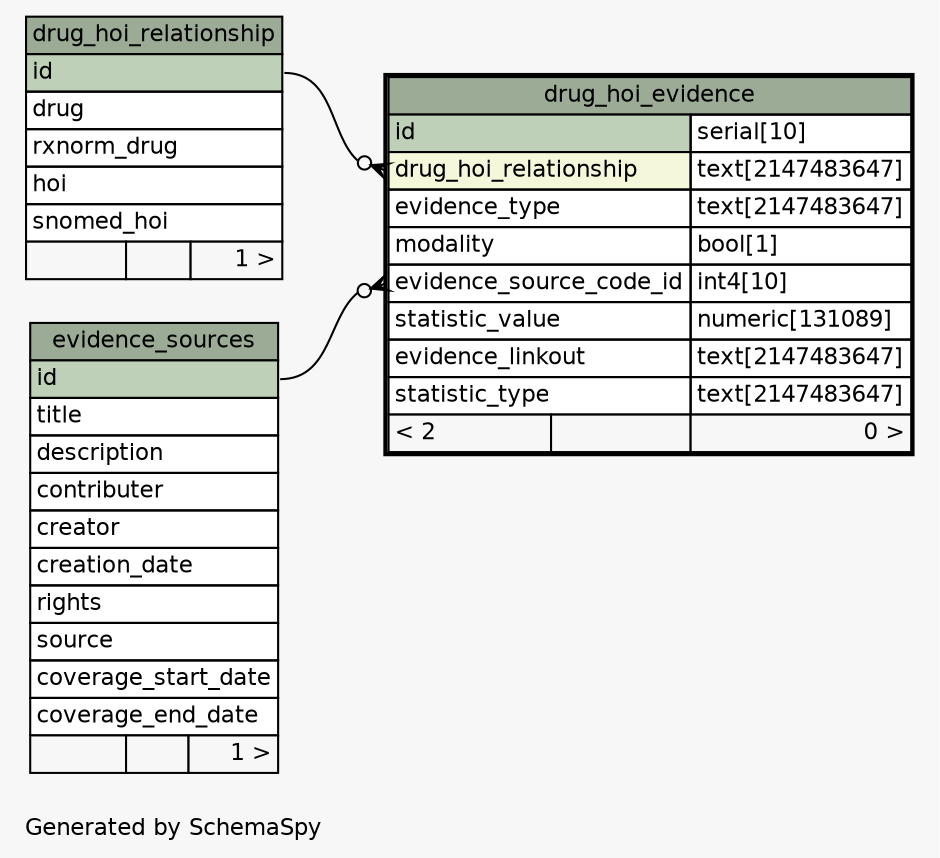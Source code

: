 // dot 2.38.0 on Linux 3.16.0-38-generic
// SchemaSpy rev 590
digraph "oneDegreeRelationshipsDiagram" {
  graph [
    rankdir="RL"
    bgcolor="#f7f7f7"
    label="\nGenerated by SchemaSpy"
    labeljust="l"
    nodesep="0.18"
    ranksep="0.46"
    fontname="Helvetica"
    fontsize="11"
  ];
  node [
    fontname="Helvetica"
    fontsize="11"
    shape="plaintext"
  ];
  edge [
    arrowsize="0.8"
  ];
  "drug_hoi_evidence":"drug_hoi_relationship":w -> "drug_hoi_relationship":"id":e [arrowhead=none dir=back arrowtail=crowodot];
  "drug_hoi_evidence":"evidence_source_code_id":w -> "evidence_sources":"id":e [arrowhead=none dir=back arrowtail=crowodot];
  "drug_hoi_evidence" [
    label=<
    <TABLE BORDER="2" CELLBORDER="1" CELLSPACING="0" BGCOLOR="#ffffff">
      <TR><TD COLSPAN="3" BGCOLOR="#9bab96" ALIGN="CENTER">drug_hoi_evidence</TD></TR>
      <TR><TD PORT="id" COLSPAN="2" BGCOLOR="#bed1b8" ALIGN="LEFT">id</TD><TD PORT="id.type" ALIGN="LEFT">serial[10]</TD></TR>
      <TR><TD PORT="drug_hoi_relationship" COLSPAN="2" BGCOLOR="#f4f7da" ALIGN="LEFT">drug_hoi_relationship</TD><TD PORT="drug_hoi_relationship.type" ALIGN="LEFT">text[2147483647]</TD></TR>
      <TR><TD PORT="evidence_type" COLSPAN="2" ALIGN="LEFT">evidence_type</TD><TD PORT="evidence_type.type" ALIGN="LEFT">text[2147483647]</TD></TR>
      <TR><TD PORT="modality" COLSPAN="2" ALIGN="LEFT">modality</TD><TD PORT="modality.type" ALIGN="LEFT">bool[1]</TD></TR>
      <TR><TD PORT="evidence_source_code_id" COLSPAN="2" ALIGN="LEFT">evidence_source_code_id</TD><TD PORT="evidence_source_code_id.type" ALIGN="LEFT">int4[10]</TD></TR>
      <TR><TD PORT="statistic_value" COLSPAN="2" ALIGN="LEFT">statistic_value</TD><TD PORT="statistic_value.type" ALIGN="LEFT">numeric[131089]</TD></TR>
      <TR><TD PORT="evidence_linkout" COLSPAN="2" ALIGN="LEFT">evidence_linkout</TD><TD PORT="evidence_linkout.type" ALIGN="LEFT">text[2147483647]</TD></TR>
      <TR><TD PORT="statistic_type" COLSPAN="2" ALIGN="LEFT">statistic_type</TD><TD PORT="statistic_type.type" ALIGN="LEFT">text[2147483647]</TD></TR>
      <TR><TD ALIGN="LEFT" BGCOLOR="#f7f7f7">&lt; 2</TD><TD ALIGN="RIGHT" BGCOLOR="#f7f7f7">  </TD><TD ALIGN="RIGHT" BGCOLOR="#f7f7f7">0 &gt;</TD></TR>
    </TABLE>>
    URL="drug_hoi_evidence.html"
    tooltip="drug_hoi_evidence"
  ];
  "drug_hoi_relationship" [
    label=<
    <TABLE BORDER="0" CELLBORDER="1" CELLSPACING="0" BGCOLOR="#ffffff">
      <TR><TD COLSPAN="3" BGCOLOR="#9bab96" ALIGN="CENTER">drug_hoi_relationship</TD></TR>
      <TR><TD PORT="id" COLSPAN="3" BGCOLOR="#bed1b8" ALIGN="LEFT">id</TD></TR>
      <TR><TD PORT="drug" COLSPAN="3" ALIGN="LEFT">drug</TD></TR>
      <TR><TD PORT="rxnorm_drug" COLSPAN="3" ALIGN="LEFT">rxnorm_drug</TD></TR>
      <TR><TD PORT="hoi" COLSPAN="3" ALIGN="LEFT">hoi</TD></TR>
      <TR><TD PORT="snomed_hoi" COLSPAN="3" ALIGN="LEFT">snomed_hoi</TD></TR>
      <TR><TD ALIGN="LEFT" BGCOLOR="#f7f7f7">  </TD><TD ALIGN="RIGHT" BGCOLOR="#f7f7f7">  </TD><TD ALIGN="RIGHT" BGCOLOR="#f7f7f7">1 &gt;</TD></TR>
    </TABLE>>
    URL="drug_hoi_relationship.html"
    tooltip="drug_hoi_relationship"
  ];
  "evidence_sources" [
    label=<
    <TABLE BORDER="0" CELLBORDER="1" CELLSPACING="0" BGCOLOR="#ffffff">
      <TR><TD COLSPAN="3" BGCOLOR="#9bab96" ALIGN="CENTER">evidence_sources</TD></TR>
      <TR><TD PORT="id" COLSPAN="3" BGCOLOR="#bed1b8" ALIGN="LEFT">id</TD></TR>
      <TR><TD PORT="title" COLSPAN="3" ALIGN="LEFT">title</TD></TR>
      <TR><TD PORT="description" COLSPAN="3" ALIGN="LEFT">description</TD></TR>
      <TR><TD PORT="contributer" COLSPAN="3" ALIGN="LEFT">contributer</TD></TR>
      <TR><TD PORT="creator" COLSPAN="3" ALIGN="LEFT">creator</TD></TR>
      <TR><TD PORT="creation_date" COLSPAN="3" ALIGN="LEFT">creation_date</TD></TR>
      <TR><TD PORT="rights" COLSPAN="3" ALIGN="LEFT">rights</TD></TR>
      <TR><TD PORT="source" COLSPAN="3" ALIGN="LEFT">source</TD></TR>
      <TR><TD PORT="coverage_start_date" COLSPAN="3" ALIGN="LEFT">coverage_start_date</TD></TR>
      <TR><TD PORT="coverage_end_date" COLSPAN="3" ALIGN="LEFT">coverage_end_date</TD></TR>
      <TR><TD ALIGN="LEFT" BGCOLOR="#f7f7f7">  </TD><TD ALIGN="RIGHT" BGCOLOR="#f7f7f7">  </TD><TD ALIGN="RIGHT" BGCOLOR="#f7f7f7">1 &gt;</TD></TR>
    </TABLE>>
    URL="evidence_sources.html"
    tooltip="evidence_sources"
  ];
}
